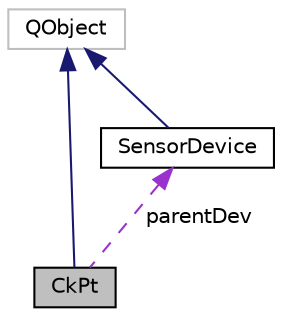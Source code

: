 digraph "CkPt"
{
  edge [fontname="Helvetica",fontsize="10",labelfontname="Helvetica",labelfontsize="10"];
  node [fontname="Helvetica",fontsize="10",shape=record];
  Node2 [label="CkPt",height=0.2,width=0.4,color="black", fillcolor="grey75", style="filled", fontcolor="black"];
  Node3 -> Node2 [dir="back",color="midnightblue",fontsize="10",style="solid",fontname="Helvetica"];
  Node3 [label="QObject",height=0.2,width=0.4,color="grey75", fillcolor="white", style="filled"];
  Node4 -> Node2 [dir="back",color="darkorchid3",fontsize="10",style="dashed",label=" parentDev" ,fontname="Helvetica"];
  Node4 [label="SensorDevice",height=0.2,width=0.4,color="black", fillcolor="white", style="filled",URL="$class_sensor_device.html"];
  Node3 -> Node4 [dir="back",color="midnightblue",fontsize="10",style="solid",fontname="Helvetica"];
}
